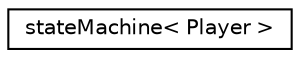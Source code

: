 digraph "Graphical Class Hierarchy"
{
 // LATEX_PDF_SIZE
  edge [fontname="Helvetica",fontsize="10",labelfontname="Helvetica",labelfontsize="10"];
  node [fontname="Helvetica",fontsize="10",shape=record];
  rankdir="LR";
  Node0 [label="stateMachine\< Player \>",height=0.2,width=0.4,color="black", fillcolor="white", style="filled",URL="$classstate_machine.html",tooltip=" "];
}
